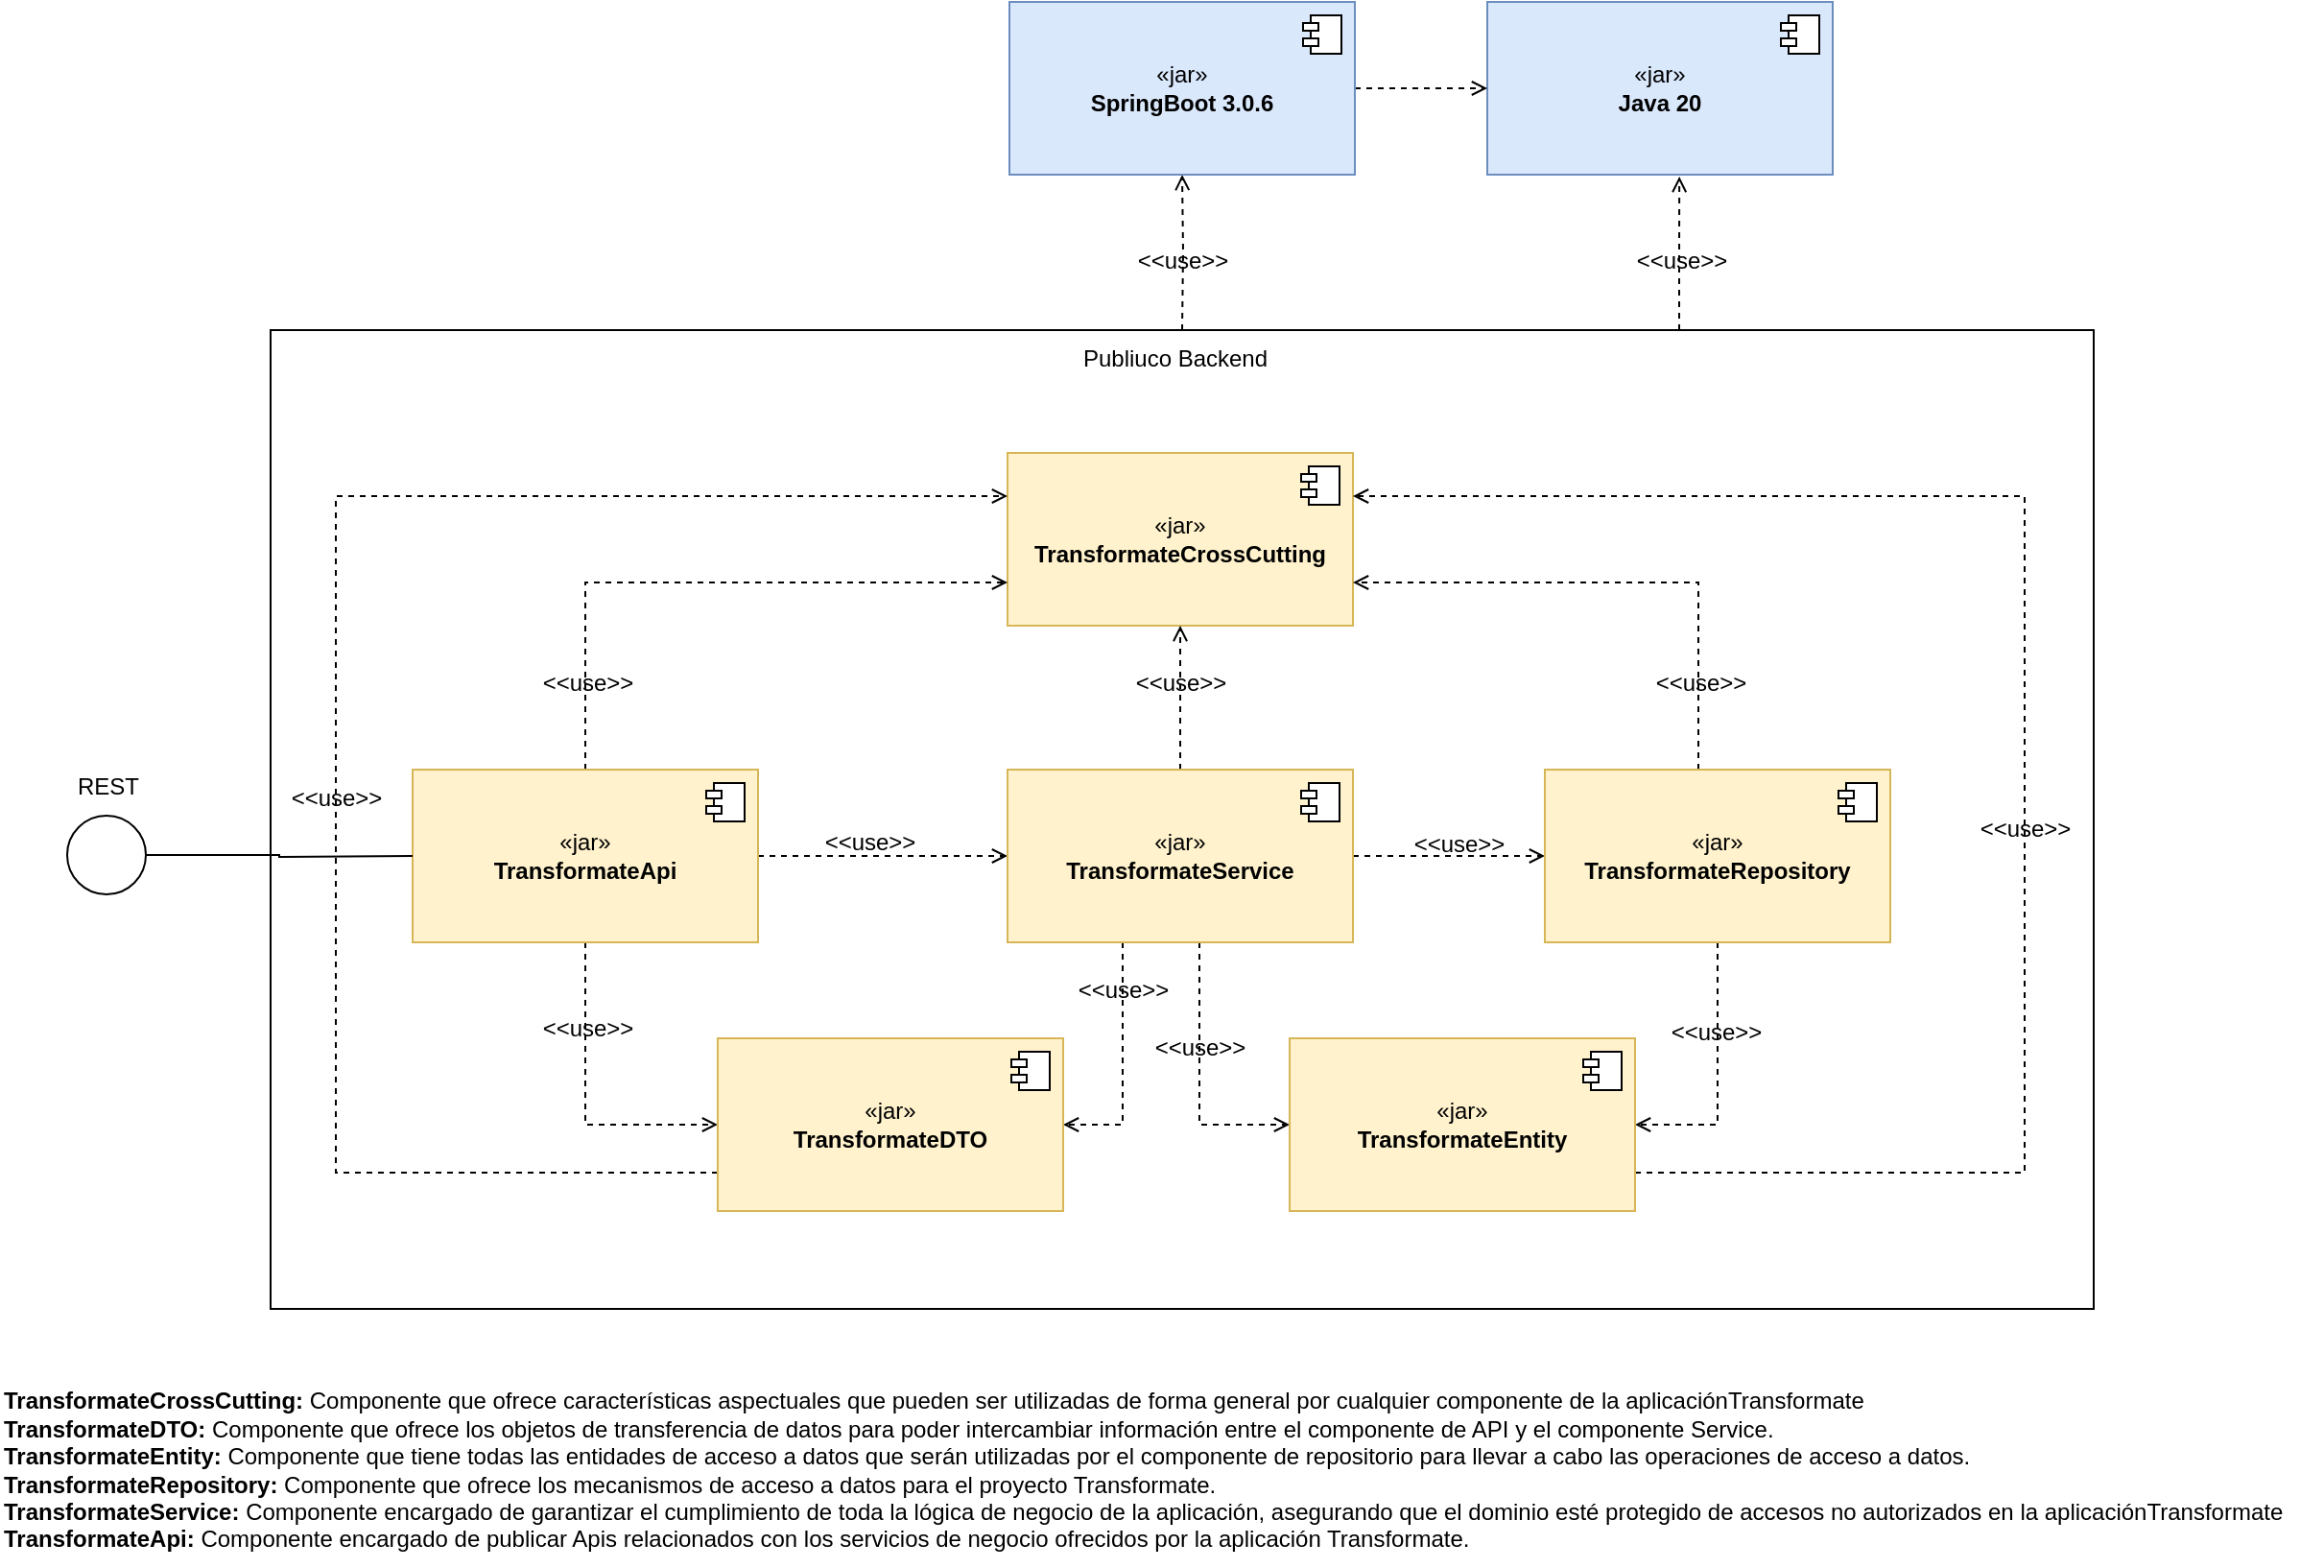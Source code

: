 <mxfile version="20.8.16" type="device"><diagram name="Página-1" id="XQ5O3uXv0q4EXNwj3Njg"><mxGraphModel dx="864" dy="1685" grid="1" gridSize="10" guides="1" tooltips="1" connect="1" arrows="1" fold="1" page="1" pageScale="1" pageWidth="827" pageHeight="1169" math="0" shadow="0"><root><mxCell id="0"/><mxCell id="1" parent="0"/><mxCell id="118qLTOsotihqbFMvsON-1" value="" style="rounded=0;whiteSpace=wrap;html=1;fillColor=none;" parent="1" vertex="1"><mxGeometry x="386" y="61" width="950" height="510" as="geometry"/></mxCell><mxCell id="118qLTOsotihqbFMvsON-2" value="«jar»&lt;br&gt;&lt;b&gt;TransformateCrossCutting&lt;/b&gt;" style="html=1;dropTarget=0;whiteSpace=wrap;fillColor=#fff2cc;strokeColor=#d6b656;" parent="1" vertex="1"><mxGeometry x="770" y="125" width="180" height="90" as="geometry"/></mxCell><mxCell id="118qLTOsotihqbFMvsON-3" value="" style="shape=module;jettyWidth=8;jettyHeight=4;" parent="118qLTOsotihqbFMvsON-2" vertex="1"><mxGeometry x="1" width="20" height="20" relative="1" as="geometry"><mxPoint x="-27" y="7" as="offset"/></mxGeometry></mxCell><mxCell id="118qLTOsotihqbFMvsON-4" style="edgeStyle=orthogonalEdgeStyle;rounded=0;orthogonalLoop=1;jettySize=auto;html=1;endArrow=open;endFill=0;dashed=1;startArrow=none;entryX=0;entryY=0.75;entryDx=0;entryDy=0;" parent="1" source="118qLTOsotihqbFMvsON-7" target="118qLTOsotihqbFMvsON-2" edge="1"><mxGeometry relative="1" as="geometry"><mxPoint x="550" y="215" as="sourcePoint"/><Array as="points"><mxPoint x="550" y="193"/></Array></mxGeometry></mxCell><mxCell id="118qLTOsotihqbFMvsON-5" style="edgeStyle=orthogonalEdgeStyle;rounded=0;orthogonalLoop=1;jettySize=auto;html=1;entryX=0;entryY=0.5;entryDx=0;entryDy=0;endArrow=open;endFill=0;dashed=1;" parent="1" source="118qLTOsotihqbFMvsON-7" target="118qLTOsotihqbFMvsON-13" edge="1"><mxGeometry relative="1" as="geometry"/></mxCell><mxCell id="118qLTOsotihqbFMvsON-6" style="edgeStyle=orthogonalEdgeStyle;rounded=0;orthogonalLoop=1;jettySize=auto;html=1;entryX=0;entryY=0.5;entryDx=0;entryDy=0;endArrow=open;endFill=0;dashed=1;" parent="1" source="118qLTOsotihqbFMvsON-7" target="118qLTOsotihqbFMvsON-23" edge="1"><mxGeometry relative="1" as="geometry"/></mxCell><mxCell id="118qLTOsotihqbFMvsON-7" value="«jar»&lt;br&gt;&lt;b&gt;TransformateApi&lt;/b&gt;" style="html=1;dropTarget=0;whiteSpace=wrap;fillColor=#fff2cc;strokeColor=#d6b656;" parent="1" vertex="1"><mxGeometry x="460" y="290" width="180" height="90" as="geometry"/></mxCell><mxCell id="118qLTOsotihqbFMvsON-8" value="" style="shape=module;jettyWidth=8;jettyHeight=4;" parent="118qLTOsotihqbFMvsON-7" vertex="1"><mxGeometry x="1" width="20" height="20" relative="1" as="geometry"><mxPoint x="-27" y="7" as="offset"/></mxGeometry></mxCell><mxCell id="118qLTOsotihqbFMvsON-9" style="edgeStyle=orthogonalEdgeStyle;rounded=0;orthogonalLoop=1;jettySize=auto;html=1;entryX=0;entryY=0.5;entryDx=0;entryDy=0;dashed=1;endArrow=open;endFill=0;" parent="1" source="118qLTOsotihqbFMvsON-13" target="118qLTOsotihqbFMvsON-17" edge="1"><mxGeometry relative="1" as="geometry"/></mxCell><mxCell id="118qLTOsotihqbFMvsON-10" style="edgeStyle=orthogonalEdgeStyle;rounded=0;orthogonalLoop=1;jettySize=auto;html=1;entryX=1;entryY=0.5;entryDx=0;entryDy=0;endArrow=open;endFill=0;dashed=1;" parent="1" source="118qLTOsotihqbFMvsON-13" target="118qLTOsotihqbFMvsON-23" edge="1"><mxGeometry relative="1" as="geometry"><Array as="points"><mxPoint x="830" y="475"/></Array></mxGeometry></mxCell><mxCell id="118qLTOsotihqbFMvsON-11" style="edgeStyle=orthogonalEdgeStyle;rounded=0;orthogonalLoop=1;jettySize=auto;html=1;entryX=0;entryY=0.5;entryDx=0;entryDy=0;endArrow=open;endFill=0;dashed=1;" parent="1" source="118qLTOsotihqbFMvsON-13" target="118qLTOsotihqbFMvsON-20" edge="1"><mxGeometry relative="1" as="geometry"><Array as="points"><mxPoint x="870" y="475"/></Array></mxGeometry></mxCell><mxCell id="118qLTOsotihqbFMvsON-12" style="edgeStyle=orthogonalEdgeStyle;rounded=0;orthogonalLoop=1;jettySize=auto;html=1;entryX=0.5;entryY=1;entryDx=0;entryDy=0;endArrow=open;endFill=0;dashed=1;" parent="1" source="118qLTOsotihqbFMvsON-13" target="118qLTOsotihqbFMvsON-2" edge="1"><mxGeometry relative="1" as="geometry"/></mxCell><mxCell id="118qLTOsotihqbFMvsON-13" value="«jar»&lt;br&gt;&lt;b&gt;TransformateService&lt;/b&gt;" style="html=1;dropTarget=0;whiteSpace=wrap;fillColor=#fff2cc;strokeColor=#d6b656;" parent="1" vertex="1"><mxGeometry x="770" y="290" width="180" height="90" as="geometry"/></mxCell><mxCell id="118qLTOsotihqbFMvsON-14" value="" style="shape=module;jettyWidth=8;jettyHeight=4;" parent="118qLTOsotihqbFMvsON-13" vertex="1"><mxGeometry x="1" width="20" height="20" relative="1" as="geometry"><mxPoint x="-27" y="7" as="offset"/></mxGeometry></mxCell><mxCell id="118qLTOsotihqbFMvsON-15" style="edgeStyle=orthogonalEdgeStyle;rounded=0;orthogonalLoop=1;jettySize=auto;html=1;entryX=1;entryY=0.5;entryDx=0;entryDy=0;endArrow=open;endFill=0;dashed=1;" parent="1" source="118qLTOsotihqbFMvsON-17" target="118qLTOsotihqbFMvsON-20" edge="1"><mxGeometry relative="1" as="geometry"/></mxCell><mxCell id="118qLTOsotihqbFMvsON-16" style="edgeStyle=orthogonalEdgeStyle;rounded=0;orthogonalLoop=1;jettySize=auto;html=1;entryX=1;entryY=0.75;entryDx=0;entryDy=0;dashed=1;endArrow=open;endFill=0;" parent="1" source="118qLTOsotihqbFMvsON-17" target="118qLTOsotihqbFMvsON-2" edge="1"><mxGeometry relative="1" as="geometry"><Array as="points"><mxPoint x="1130" y="193"/></Array></mxGeometry></mxCell><mxCell id="118qLTOsotihqbFMvsON-17" value="«jar»&lt;br&gt;&lt;b&gt;TransformateRepository&lt;/b&gt;" style="html=1;dropTarget=0;whiteSpace=wrap;fillColor=#fff2cc;strokeColor=#d6b656;" parent="1" vertex="1"><mxGeometry x="1050" y="290" width="180" height="90" as="geometry"/></mxCell><mxCell id="118qLTOsotihqbFMvsON-18" value="" style="shape=module;jettyWidth=8;jettyHeight=4;" parent="118qLTOsotihqbFMvsON-17" vertex="1"><mxGeometry x="1" width="20" height="20" relative="1" as="geometry"><mxPoint x="-27" y="7" as="offset"/></mxGeometry></mxCell><mxCell id="118qLTOsotihqbFMvsON-19" style="edgeStyle=orthogonalEdgeStyle;rounded=0;orthogonalLoop=1;jettySize=auto;html=1;entryX=1;entryY=0.25;entryDx=0;entryDy=0;dashed=1;endArrow=open;endFill=0;" parent="1" source="118qLTOsotihqbFMvsON-20" target="118qLTOsotihqbFMvsON-2" edge="1"><mxGeometry relative="1" as="geometry"><Array as="points"><mxPoint x="1300" y="500"/><mxPoint x="1300" y="148"/></Array></mxGeometry></mxCell><mxCell id="118qLTOsotihqbFMvsON-20" value="«jar»&lt;br&gt;&lt;b&gt;TransformateEntity&lt;/b&gt;" style="html=1;dropTarget=0;whiteSpace=wrap;fillColor=#fff2cc;strokeColor=#d6b656;" parent="1" vertex="1"><mxGeometry x="917" y="430" width="180" height="90" as="geometry"/></mxCell><mxCell id="118qLTOsotihqbFMvsON-21" value="" style="shape=module;jettyWidth=8;jettyHeight=4;" parent="118qLTOsotihqbFMvsON-20" vertex="1"><mxGeometry x="1" width="20" height="20" relative="1" as="geometry"><mxPoint x="-27" y="7" as="offset"/></mxGeometry></mxCell><mxCell id="118qLTOsotihqbFMvsON-22" style="edgeStyle=orthogonalEdgeStyle;rounded=0;orthogonalLoop=1;jettySize=auto;html=1;entryX=0;entryY=0.25;entryDx=0;entryDy=0;dashed=1;endArrow=open;endFill=0;" parent="1" source="118qLTOsotihqbFMvsON-23" target="118qLTOsotihqbFMvsON-2" edge="1"><mxGeometry relative="1" as="geometry"><Array as="points"><mxPoint x="420" y="500"/><mxPoint x="420" y="148"/></Array></mxGeometry></mxCell><mxCell id="118qLTOsotihqbFMvsON-23" value="«jar»&lt;br&gt;&lt;b&gt;TransformateDTO&lt;/b&gt;" style="html=1;dropTarget=0;whiteSpace=wrap;fillColor=#fff2cc;strokeColor=#d6b656;" parent="1" vertex="1"><mxGeometry x="619" y="430" width="180" height="90" as="geometry"/></mxCell><mxCell id="118qLTOsotihqbFMvsON-24" value="" style="shape=module;jettyWidth=8;jettyHeight=4;" parent="118qLTOsotihqbFMvsON-23" vertex="1"><mxGeometry x="1" width="20" height="20" relative="1" as="geometry"><mxPoint x="-27" y="7" as="offset"/></mxGeometry></mxCell><mxCell id="118qLTOsotihqbFMvsON-25" value="Publiuco Backend" style="text;html=1;align=center;verticalAlign=middle;resizable=0;points=[];autosize=1;strokeColor=none;fillColor=none;" parent="1" vertex="1"><mxGeometry x="797" y="61" width="120" height="30" as="geometry"/></mxCell><mxCell id="118qLTOsotihqbFMvsON-26" value="&amp;lt;&amp;lt;use&amp;gt;&amp;gt;" style="text;html=1;align=center;verticalAlign=middle;resizable=0;points=[];autosize=1;strokeColor=none;fillColor=none;" parent="1" vertex="1"><mxGeometry x="516" y="230" width="70" height="30" as="geometry"/></mxCell><mxCell id="118qLTOsotihqbFMvsON-27" value="&amp;lt;&amp;lt;use&amp;gt;&amp;gt;" style="text;html=1;align=center;verticalAlign=middle;resizable=0;points=[];autosize=1;strokeColor=none;fillColor=none;" parent="1" vertex="1"><mxGeometry x="825" y="230" width="70" height="30" as="geometry"/></mxCell><mxCell id="118qLTOsotihqbFMvsON-28" value="&amp;lt;&amp;lt;use&amp;gt;&amp;gt;" style="text;html=1;align=center;verticalAlign=middle;resizable=0;points=[];autosize=1;strokeColor=none;fillColor=none;" parent="1" vertex="1"><mxGeometry x="1096" y="230" width="70" height="30" as="geometry"/></mxCell><mxCell id="118qLTOsotihqbFMvsON-29" value="&amp;lt;&amp;lt;use&amp;gt;&amp;gt;" style="text;html=1;align=center;verticalAlign=middle;resizable=0;points=[];autosize=1;strokeColor=none;fillColor=none;" parent="1" vertex="1"><mxGeometry x="663" y="313" width="70" height="30" as="geometry"/></mxCell><mxCell id="118qLTOsotihqbFMvsON-30" value="&amp;lt;&amp;lt;use&amp;gt;&amp;gt;" style="text;html=1;align=center;verticalAlign=middle;resizable=0;points=[];autosize=1;strokeColor=none;fillColor=none;" parent="1" vertex="1"><mxGeometry x="970" y="314" width="70" height="30" as="geometry"/></mxCell><mxCell id="118qLTOsotihqbFMvsON-31" value="&amp;lt;&amp;lt;use&amp;gt;&amp;gt;" style="text;html=1;align=center;verticalAlign=middle;resizable=0;points=[];autosize=1;strokeColor=none;fillColor=none;" parent="1" vertex="1"><mxGeometry x="516" y="410" width="70" height="30" as="geometry"/></mxCell><mxCell id="118qLTOsotihqbFMvsON-32" value="&amp;lt;&amp;lt;use&amp;gt;&amp;gt;" style="text;html=1;align=center;verticalAlign=middle;resizable=0;points=[];autosize=1;strokeColor=none;fillColor=none;" parent="1" vertex="1"><mxGeometry x="795" y="390" width="70" height="30" as="geometry"/></mxCell><mxCell id="118qLTOsotihqbFMvsON-33" value="&amp;lt;&amp;lt;use&amp;gt;&amp;gt;" style="text;html=1;align=center;verticalAlign=middle;resizable=0;points=[];autosize=1;strokeColor=none;fillColor=none;" parent="1" vertex="1"><mxGeometry x="835" y="420" width="70" height="30" as="geometry"/></mxCell><mxCell id="118qLTOsotihqbFMvsON-34" value="&amp;lt;&amp;lt;use&amp;gt;&amp;gt;" style="text;html=1;align=center;verticalAlign=middle;resizable=0;points=[];autosize=1;strokeColor=none;fillColor=none;" parent="1" vertex="1"><mxGeometry x="1104" y="412" width="70" height="30" as="geometry"/></mxCell><mxCell id="118qLTOsotihqbFMvsON-35" value="&amp;lt;&amp;lt;use&amp;gt;&amp;gt;" style="text;html=1;align=center;verticalAlign=middle;resizable=0;points=[];autosize=1;strokeColor=none;fillColor=none;" parent="1" vertex="1"><mxGeometry x="1265" y="306" width="70" height="30" as="geometry"/></mxCell><mxCell id="118qLTOsotihqbFMvsON-36" value="&amp;lt;&amp;lt;use&amp;gt;&amp;gt;" style="text;html=1;align=center;verticalAlign=middle;resizable=0;points=[];autosize=1;strokeColor=none;fillColor=none;" parent="1" vertex="1"><mxGeometry x="385" y="290" width="70" height="30" as="geometry"/></mxCell><mxCell id="118qLTOsotihqbFMvsON-37" value="&lt;span style=&quot;border-color: var(--border-color);&quot;&gt;&lt;b style=&quot;border-color: var(--border-color); text-align: center;&quot;&gt;&lt;b style=&quot;border-color: var(--border-color); text-align: left;&quot;&gt;Transformate&lt;/b&gt;CrossCutting:&amp;nbsp;&lt;/b&gt;Componente que ofrece características aspectuales que pueden ser utilizadas de forma general por cualquier componente de la aplicaciónTransformate&lt;br&gt;&lt;b style=&quot;border-color: var(--border-color);&quot;&gt;Transformate&lt;/b&gt;&lt;b&gt;DTO:&amp;nbsp;&lt;/b&gt;Componente que ofrece los objetos de transferencia de datos para poder intercambiar información entre el componente de API y el componente Service.&lt;br&gt;&lt;b style=&quot;border-color: var(--border-color); text-align: center;&quot;&gt;&lt;b style=&quot;border-color: var(--border-color); text-align: left;&quot;&gt;Transformate&lt;/b&gt;Entity:&amp;nbsp;&lt;/b&gt;Componente que tiene todas las entidades de acceso a datos que serán utilizadas por el componente de repositorio para llevar a cabo las operaciones de acceso a datos.&lt;br&gt;&lt;b style=&quot;border-color: var(--border-color); text-align: center;&quot;&gt;&lt;b style=&quot;border-color: var(--border-color); text-align: left;&quot;&gt;Transformate&lt;/b&gt;Repository:&amp;nbsp;&lt;/b&gt;Componente que ofrece los mecanismos de acceso a datos para el proyecto Transformate.&lt;br&gt;&lt;b style=&quot;font-weight: bold; border-color: var(--border-color); text-align: center;&quot;&gt;&lt;b style=&quot;border-color: var(--border-color); text-align: left;&quot;&gt;Transformate&lt;/b&gt;Service:&amp;nbsp;&lt;/b&gt;Componente encargado de garantizar el cumplimiento de toda la lógica de negocio de la aplicación, asegurando que el dominio esté protegido de accesos no autorizados en la aplicaciónTransformate&lt;br&gt;&lt;b&gt;TransformateApi:&amp;nbsp;&lt;/b&gt;&lt;/span&gt;Componente encargado de publicar Apis relacionados con los servicios de negocio ofrecidos por la aplicación Transformate." style="text;html=1;align=left;verticalAlign=middle;resizable=0;points=[];autosize=1;strokeColor=none;fillColor=none;" parent="1" vertex="1"><mxGeometry x="245" y="605" width="1210" height="100" as="geometry"/></mxCell><mxCell id="118qLTOsotihqbFMvsON-38" style="edgeStyle=orthogonalEdgeStyle;rounded=0;orthogonalLoop=1;jettySize=auto;html=1;entryX=0;entryY=0.5;entryDx=0;entryDy=0;endArrow=none;endFill=0;" parent="1" source="118qLTOsotihqbFMvsON-39" edge="1"><mxGeometry relative="1" as="geometry"><mxPoint x="460" y="335" as="targetPoint"/></mxGeometry></mxCell><mxCell id="118qLTOsotihqbFMvsON-39" value="" style="ellipse;whiteSpace=wrap;html=1;aspect=fixed;" parent="1" vertex="1"><mxGeometry x="280" y="314" width="41" height="41" as="geometry"/></mxCell><mxCell id="118qLTOsotihqbFMvsON-40" value="REST" style="text;html=1;align=center;verticalAlign=middle;resizable=0;points=[];autosize=1;strokeColor=none;fillColor=none;" parent="1" vertex="1"><mxGeometry x="270.5" y="284" width="60" height="30" as="geometry"/></mxCell><mxCell id="118qLTOsotihqbFMvsON-41" style="edgeStyle=orthogonalEdgeStyle;rounded=0;orthogonalLoop=1;jettySize=auto;html=1;entryX=0.556;entryY=1.011;entryDx=0;entryDy=0;entryPerimeter=0;dashed=1;endArrow=open;endFill=0;" parent="1" target="118qLTOsotihqbFMvsON-43" edge="1"><mxGeometry relative="1" as="geometry"><Array as="points"><mxPoint x="1120" y="30"/><mxPoint x="1120" y="30"/></Array><mxPoint x="1120" y="61" as="sourcePoint"/></mxGeometry></mxCell><mxCell id="118qLTOsotihqbFMvsON-42" style="edgeStyle=orthogonalEdgeStyle;rounded=0;orthogonalLoop=1;jettySize=auto;html=1;entryX=0.5;entryY=1;entryDx=0;entryDy=0;endArrow=open;endFill=0;dashed=1;" parent="1" target="118qLTOsotihqbFMvsON-46" edge="1"><mxGeometry relative="1" as="geometry"><mxPoint x="861" y="61" as="sourcePoint"/></mxGeometry></mxCell><mxCell id="118qLTOsotihqbFMvsON-43" value="«jar»&lt;br&gt;&lt;b&gt;Java 20&lt;/b&gt;" style="html=1;dropTarget=0;whiteSpace=wrap;fillColor=#dae8fc;strokeColor=#6c8ebf;" parent="1" vertex="1"><mxGeometry x="1020" y="-110" width="180" height="90" as="geometry"/></mxCell><mxCell id="118qLTOsotihqbFMvsON-44" value="" style="shape=module;jettyWidth=8;jettyHeight=4;" parent="118qLTOsotihqbFMvsON-43" vertex="1"><mxGeometry x="1" width="20" height="20" relative="1" as="geometry"><mxPoint x="-27" y="7" as="offset"/></mxGeometry></mxCell><mxCell id="118qLTOsotihqbFMvsON-45" style="edgeStyle=orthogonalEdgeStyle;rounded=0;orthogonalLoop=1;jettySize=auto;html=1;entryX=0;entryY=0.5;entryDx=0;entryDy=0;dashed=1;endArrow=open;endFill=0;" parent="1" source="118qLTOsotihqbFMvsON-46" target="118qLTOsotihqbFMvsON-43" edge="1"><mxGeometry relative="1" as="geometry"/></mxCell><mxCell id="118qLTOsotihqbFMvsON-46" value="«jar»&lt;br&gt;&lt;b&gt;SpringBoot 3.0.6&lt;/b&gt;" style="html=1;dropTarget=0;whiteSpace=wrap;fillColor=#dae8fc;strokeColor=#6c8ebf;" parent="1" vertex="1"><mxGeometry x="771" y="-110" width="180" height="90" as="geometry"/></mxCell><mxCell id="118qLTOsotihqbFMvsON-47" value="" style="shape=module;jettyWidth=8;jettyHeight=4;" parent="118qLTOsotihqbFMvsON-46" vertex="1"><mxGeometry x="1" width="20" height="20" relative="1" as="geometry"><mxPoint x="-27" y="7" as="offset"/></mxGeometry></mxCell><mxCell id="118qLTOsotihqbFMvsON-48" value="&amp;lt;&amp;lt;use&amp;gt;&amp;gt;" style="text;html=1;align=center;verticalAlign=middle;resizable=0;points=[];autosize=1;strokeColor=none;fillColor=none;" parent="1" vertex="1"><mxGeometry x="826" y="10" width="70" height="30" as="geometry"/></mxCell><mxCell id="118qLTOsotihqbFMvsON-49" value="&amp;lt;&amp;lt;use&amp;gt;&amp;gt;" style="text;html=1;align=center;verticalAlign=middle;resizable=0;points=[];autosize=1;strokeColor=none;fillColor=none;" parent="1" vertex="1"><mxGeometry x="1086" y="10" width="70" height="30" as="geometry"/></mxCell></root></mxGraphModel></diagram></mxfile>